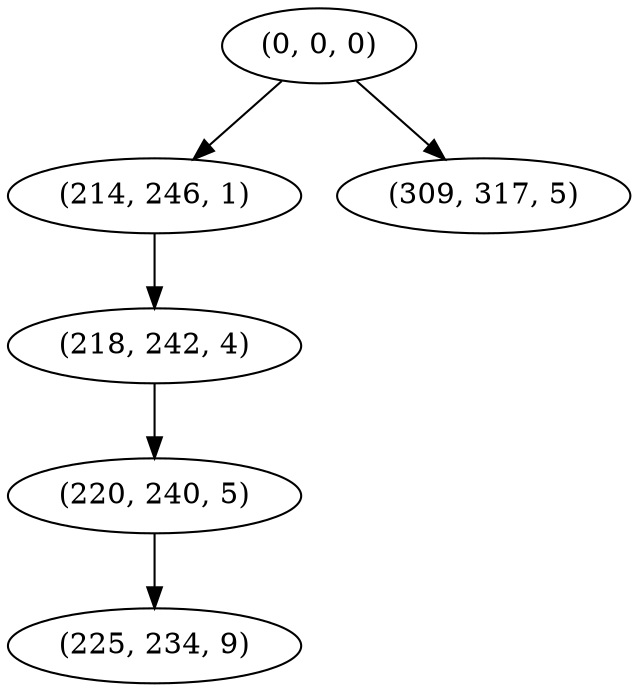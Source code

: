 digraph tree {
    "(0, 0, 0)";
    "(214, 246, 1)";
    "(218, 242, 4)";
    "(220, 240, 5)";
    "(225, 234, 9)";
    "(309, 317, 5)";
    "(0, 0, 0)" -> "(214, 246, 1)";
    "(0, 0, 0)" -> "(309, 317, 5)";
    "(214, 246, 1)" -> "(218, 242, 4)";
    "(218, 242, 4)" -> "(220, 240, 5)";
    "(220, 240, 5)" -> "(225, 234, 9)";
}

